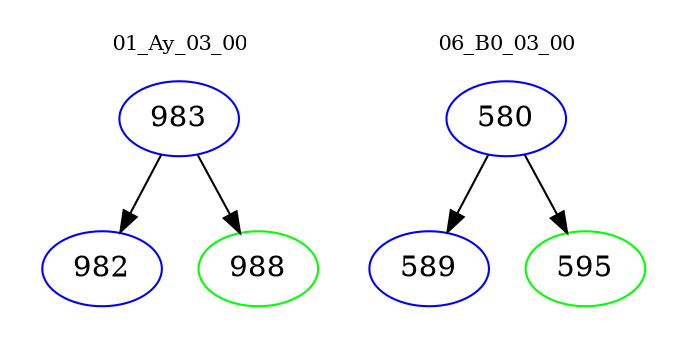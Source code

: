 digraph{
subgraph cluster_0 {
color = white
label = "01_Ay_03_00";
fontsize=10;
T0_983 [label="983", color="blue"]
T0_983 -> T0_982 [color="black"]
T0_982 [label="982", color="blue"]
T0_983 -> T0_988 [color="black"]
T0_988 [label="988", color="green"]
}
subgraph cluster_1 {
color = white
label = "06_B0_03_00";
fontsize=10;
T1_580 [label="580", color="blue"]
T1_580 -> T1_589 [color="black"]
T1_589 [label="589", color="blue"]
T1_580 -> T1_595 [color="black"]
T1_595 [label="595", color="green"]
}
}
